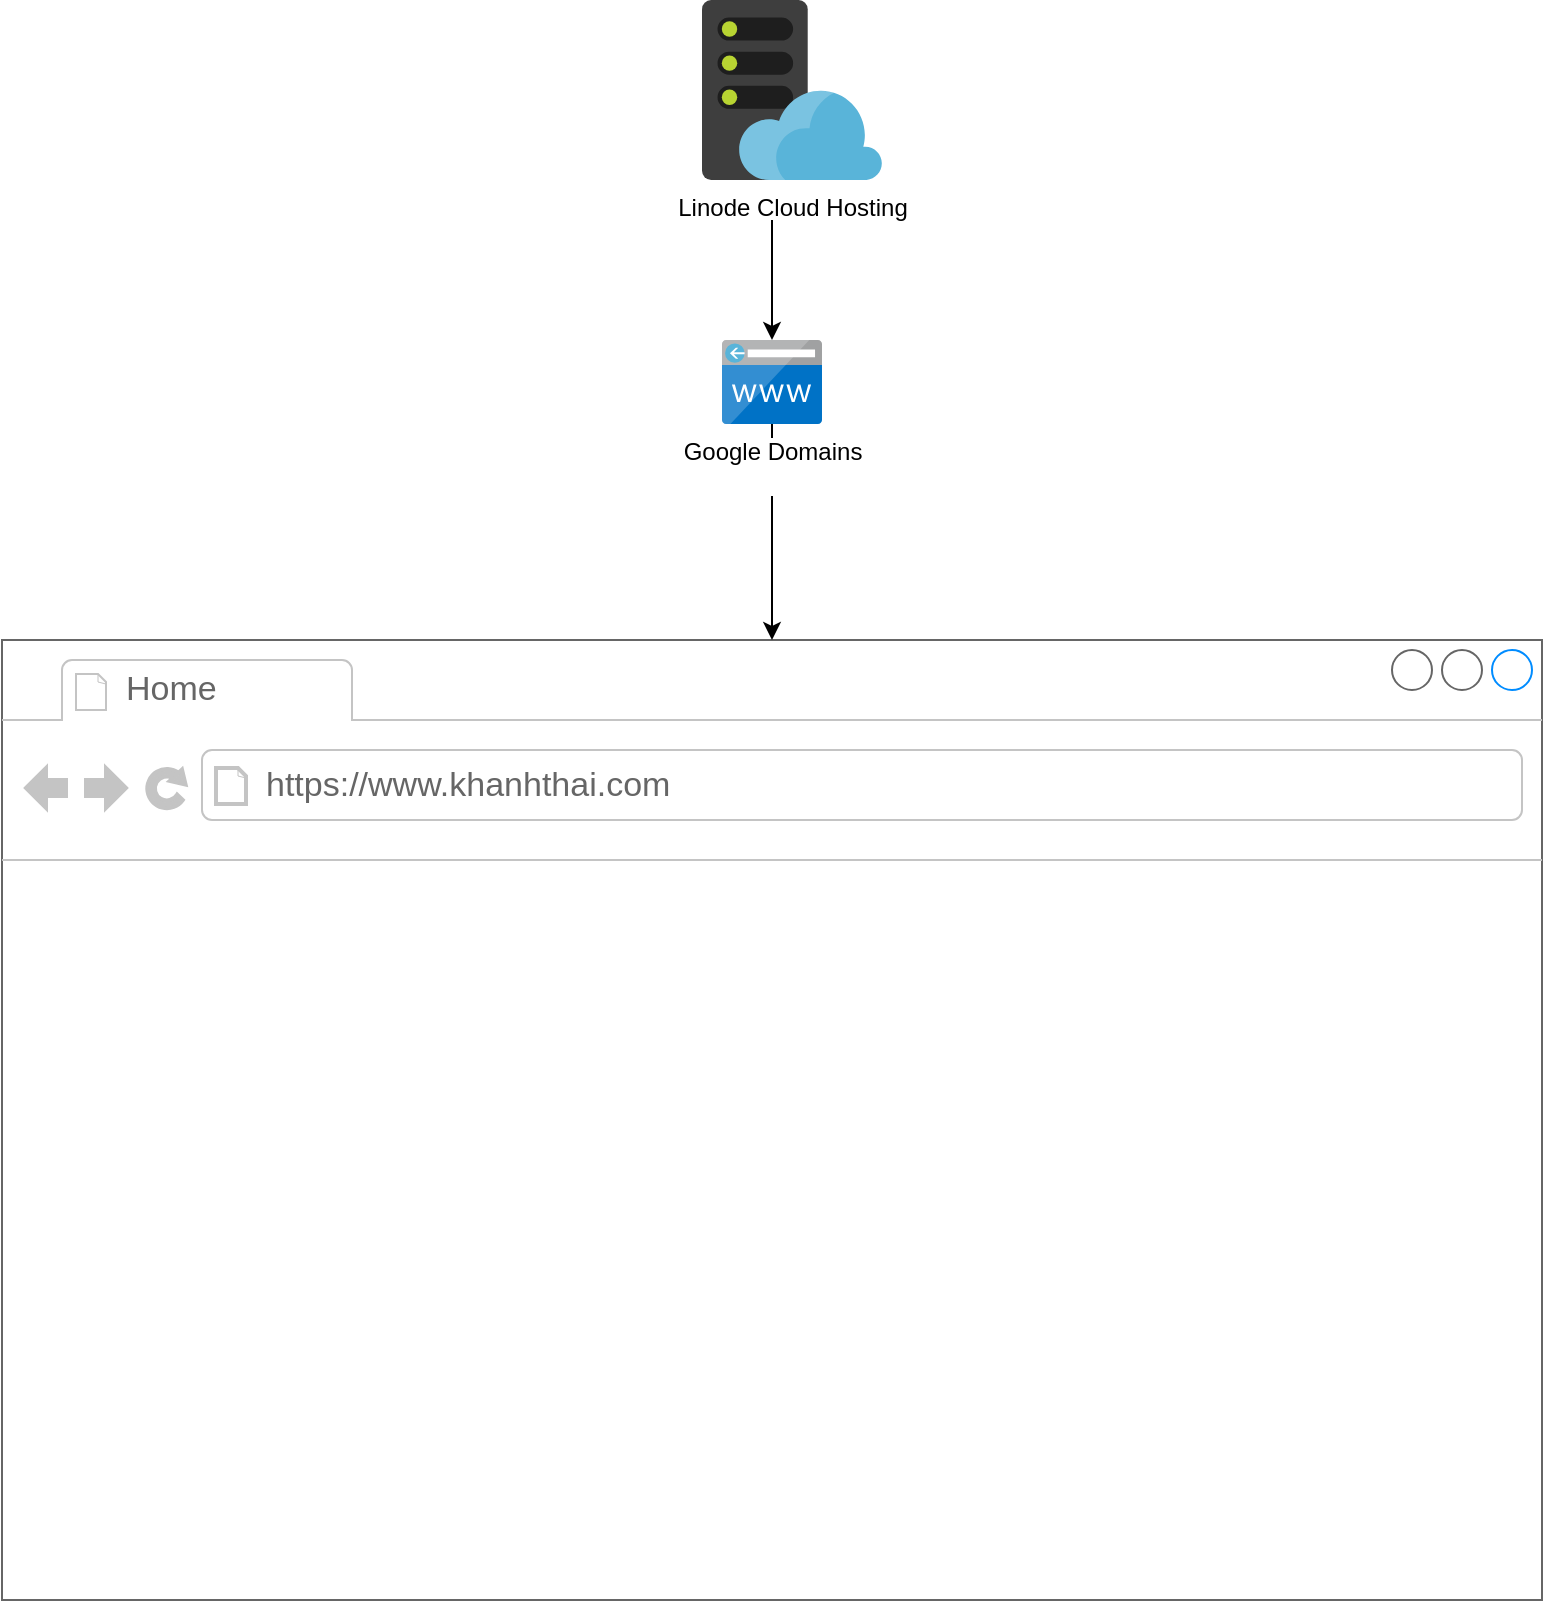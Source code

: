 <mxfile version="14.1.9" type="github">
  <diagram id="-8Po2za0VV15nlukF8d9" name="Page-1">
    <mxGraphModel dx="1079" dy="2859" grid="1" gridSize="10" guides="1" tooltips="1" connect="1" arrows="1" fold="1" page="1" pageScale="1" pageWidth="850" pageHeight="1100" math="0" shadow="0">
      <root>
        <mxCell id="0" />
        <mxCell id="1" parent="0" />
        <mxCell id="I9JZfjE0defXv6euggS9-43" value="" style="strokeWidth=1;shadow=0;dashed=0;align=center;html=1;shape=mxgraph.mockup.containers.browserWindow;rSize=0;strokeColor=#666666;strokeColor2=#008cff;strokeColor3=#c4c4c4;mainText=,;recursiveResize=0;" vertex="1" parent="1">
          <mxGeometry x="40" y="-1280" width="770" height="480" as="geometry" />
        </mxCell>
        <mxCell id="I9JZfjE0defXv6euggS9-44" value="Home" style="strokeWidth=1;shadow=0;dashed=0;align=center;html=1;shape=mxgraph.mockup.containers.anchor;fontSize=17;fontColor=#666666;align=left;" vertex="1" parent="I9JZfjE0defXv6euggS9-43">
          <mxGeometry x="60" y="12" width="110" height="26" as="geometry" />
        </mxCell>
        <mxCell id="I9JZfjE0defXv6euggS9-45" value="https://www.khanhthai.com" style="strokeWidth=1;shadow=0;dashed=0;align=center;html=1;shape=mxgraph.mockup.containers.anchor;rSize=0;fontSize=17;fontColor=#666666;align=left;" vertex="1" parent="I9JZfjE0defXv6euggS9-43">
          <mxGeometry x="130" y="60" width="250" height="26" as="geometry" />
        </mxCell>
        <mxCell id="I9JZfjE0defXv6euggS9-47" value="Linode Cloud Hosting" style="aspect=fixed;html=1;points=[];align=center;image;fontSize=12;image=img/lib/mscae/WebHosting.svg;" vertex="1" parent="1">
          <mxGeometry x="390" y="-1600" width="90" height="90" as="geometry" />
        </mxCell>
        <mxCell id="I9JZfjE0defXv6euggS9-51" value="" style="endArrow=classic;html=1;exitX=0.5;exitY=1;exitDx=0;exitDy=0;" edge="1" parent="1" source="I9JZfjE0defXv6euggS9-52" target="I9JZfjE0defXv6euggS9-43">
          <mxGeometry width="50" height="50" relative="1" as="geometry">
            <mxPoint x="310" y="-1310" as="sourcePoint" />
            <mxPoint x="425" y="-1230" as="targetPoint" />
          </mxGeometry>
        </mxCell>
        <mxCell id="I9JZfjE0defXv6euggS9-52" value="&lt;div&gt;Google Domains&lt;/div&gt;&lt;div&gt;&lt;br&gt;&lt;/div&gt;" style="aspect=fixed;html=1;points=[];align=center;image;fontSize=12;image=img/lib/mscae/CustomDomain.svg;" vertex="1" parent="1">
          <mxGeometry x="400" y="-1430" width="50" height="42" as="geometry" />
        </mxCell>
        <mxCell id="I9JZfjE0defXv6euggS9-53" value="" style="endArrow=classic;html=1;exitX=0.5;exitY=1;exitDx=0;exitDy=0;" edge="1" parent="1" target="I9JZfjE0defXv6euggS9-52">
          <mxGeometry width="50" height="50" relative="1" as="geometry">
            <mxPoint x="425" y="-1490" as="sourcePoint" />
            <mxPoint x="425" y="-1230" as="targetPoint" />
          </mxGeometry>
        </mxCell>
      </root>
    </mxGraphModel>
  </diagram>
</mxfile>

